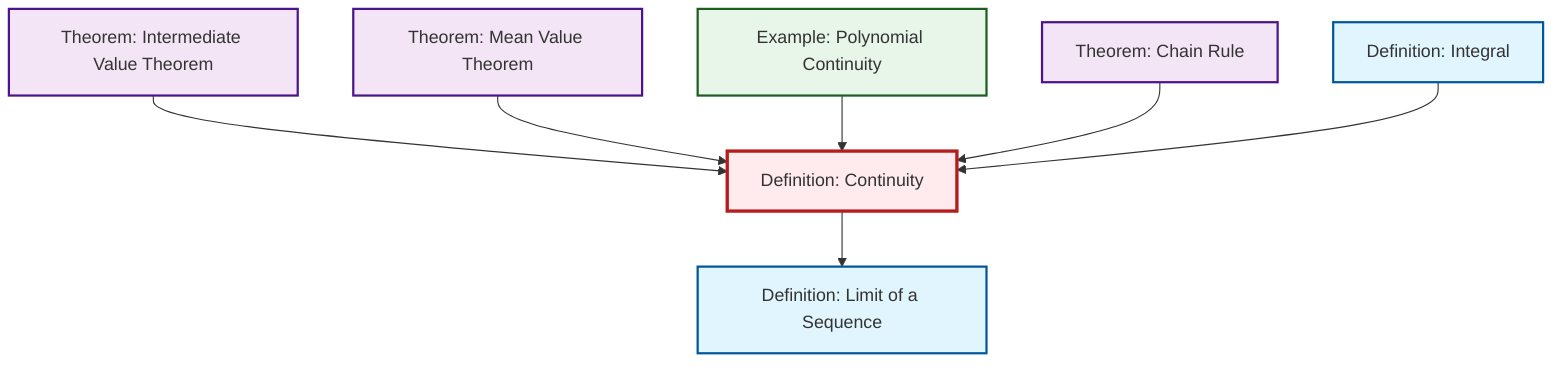 graph TD
    classDef definition fill:#e1f5fe,stroke:#01579b,stroke-width:2px
    classDef theorem fill:#f3e5f5,stroke:#4a148c,stroke-width:2px
    classDef axiom fill:#fff3e0,stroke:#e65100,stroke-width:2px
    classDef example fill:#e8f5e9,stroke:#1b5e20,stroke-width:2px
    classDef current fill:#ffebee,stroke:#b71c1c,stroke-width:3px
    def-limit["Definition: Limit of a Sequence"]:::definition
    def-integral["Definition: Integral"]:::definition
    def-continuity["Definition: Continuity"]:::definition
    thm-intermediate-value["Theorem: Intermediate Value Theorem"]:::theorem
    thm-chain-rule["Theorem: Chain Rule"]:::theorem
    thm-mean-value["Theorem: Mean Value Theorem"]:::theorem
    ex-polynomial-continuity["Example: Polynomial Continuity"]:::example
    thm-intermediate-value --> def-continuity
    thm-mean-value --> def-continuity
    def-continuity --> def-limit
    ex-polynomial-continuity --> def-continuity
    thm-chain-rule --> def-continuity
    def-integral --> def-continuity
    class def-continuity current